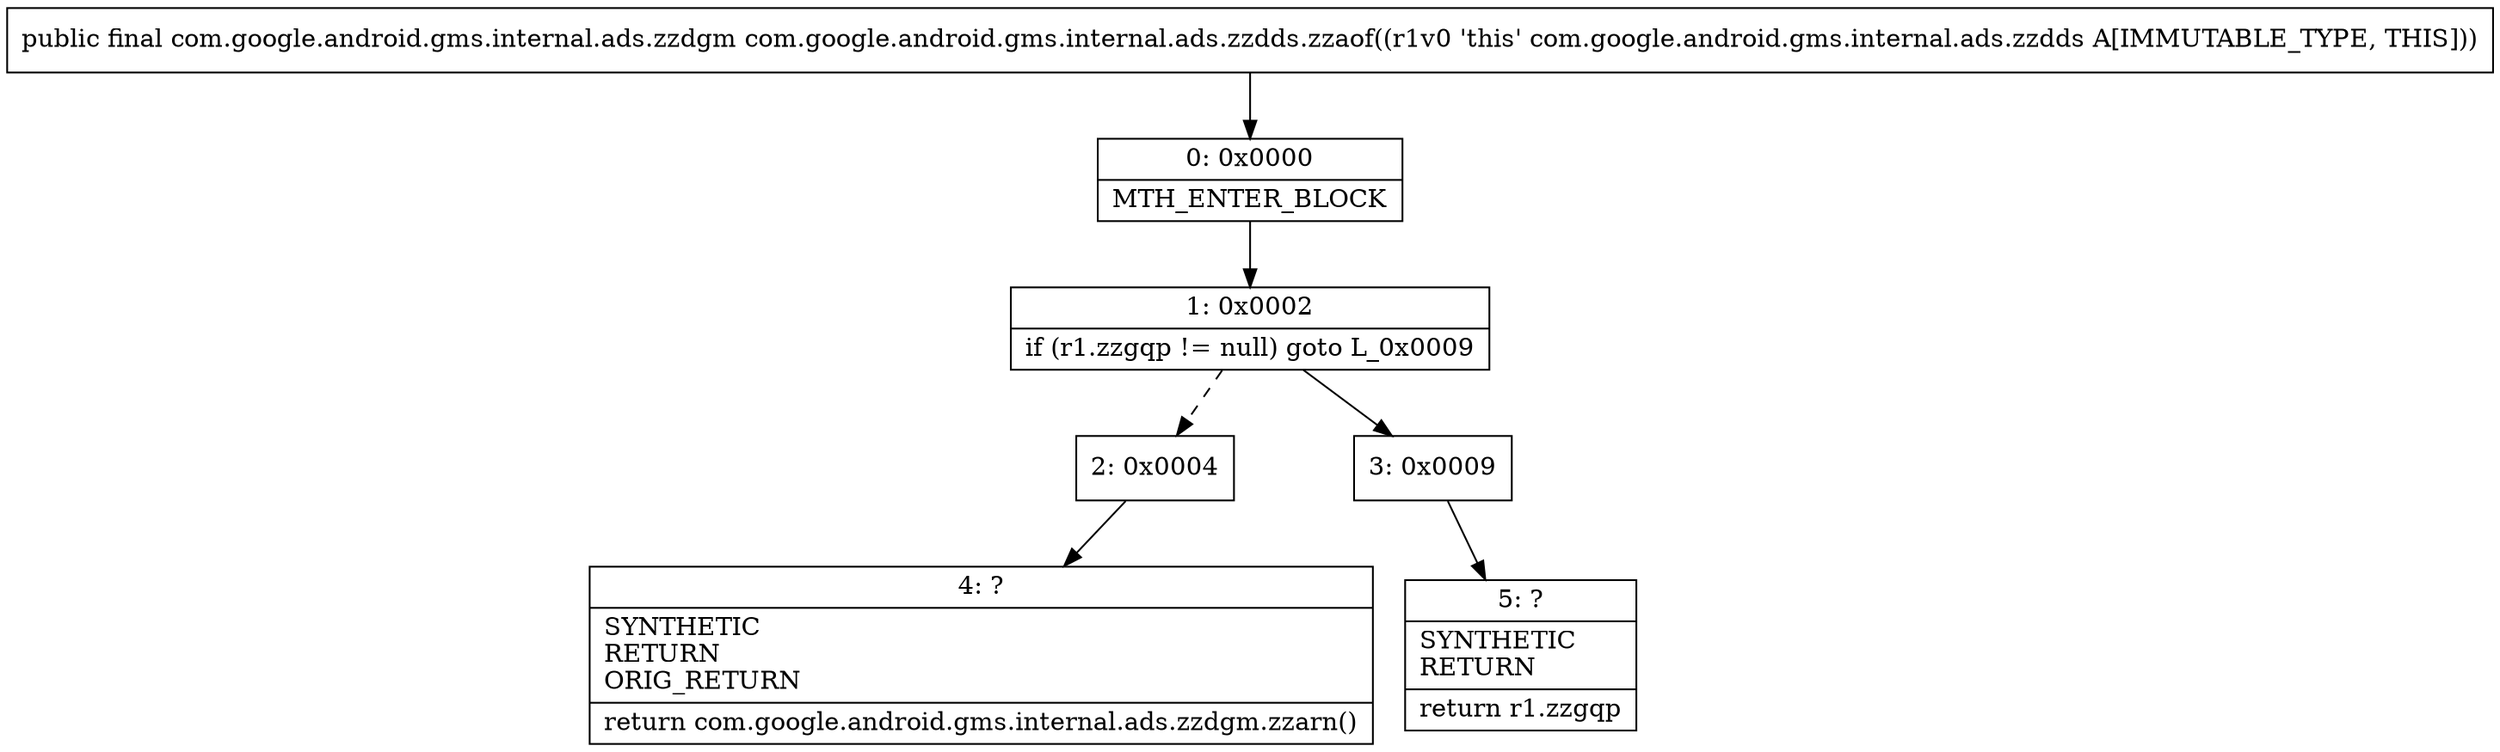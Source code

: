 digraph "CFG forcom.google.android.gms.internal.ads.zzdds.zzaof()Lcom\/google\/android\/gms\/internal\/ads\/zzdgm;" {
Node_0 [shape=record,label="{0\:\ 0x0000|MTH_ENTER_BLOCK\l}"];
Node_1 [shape=record,label="{1\:\ 0x0002|if (r1.zzgqp != null) goto L_0x0009\l}"];
Node_2 [shape=record,label="{2\:\ 0x0004}"];
Node_3 [shape=record,label="{3\:\ 0x0009}"];
Node_4 [shape=record,label="{4\:\ ?|SYNTHETIC\lRETURN\lORIG_RETURN\l|return com.google.android.gms.internal.ads.zzdgm.zzarn()\l}"];
Node_5 [shape=record,label="{5\:\ ?|SYNTHETIC\lRETURN\l|return r1.zzgqp\l}"];
MethodNode[shape=record,label="{public final com.google.android.gms.internal.ads.zzdgm com.google.android.gms.internal.ads.zzdds.zzaof((r1v0 'this' com.google.android.gms.internal.ads.zzdds A[IMMUTABLE_TYPE, THIS])) }"];
MethodNode -> Node_0;
Node_0 -> Node_1;
Node_1 -> Node_2[style=dashed];
Node_1 -> Node_3;
Node_2 -> Node_4;
Node_3 -> Node_5;
}

